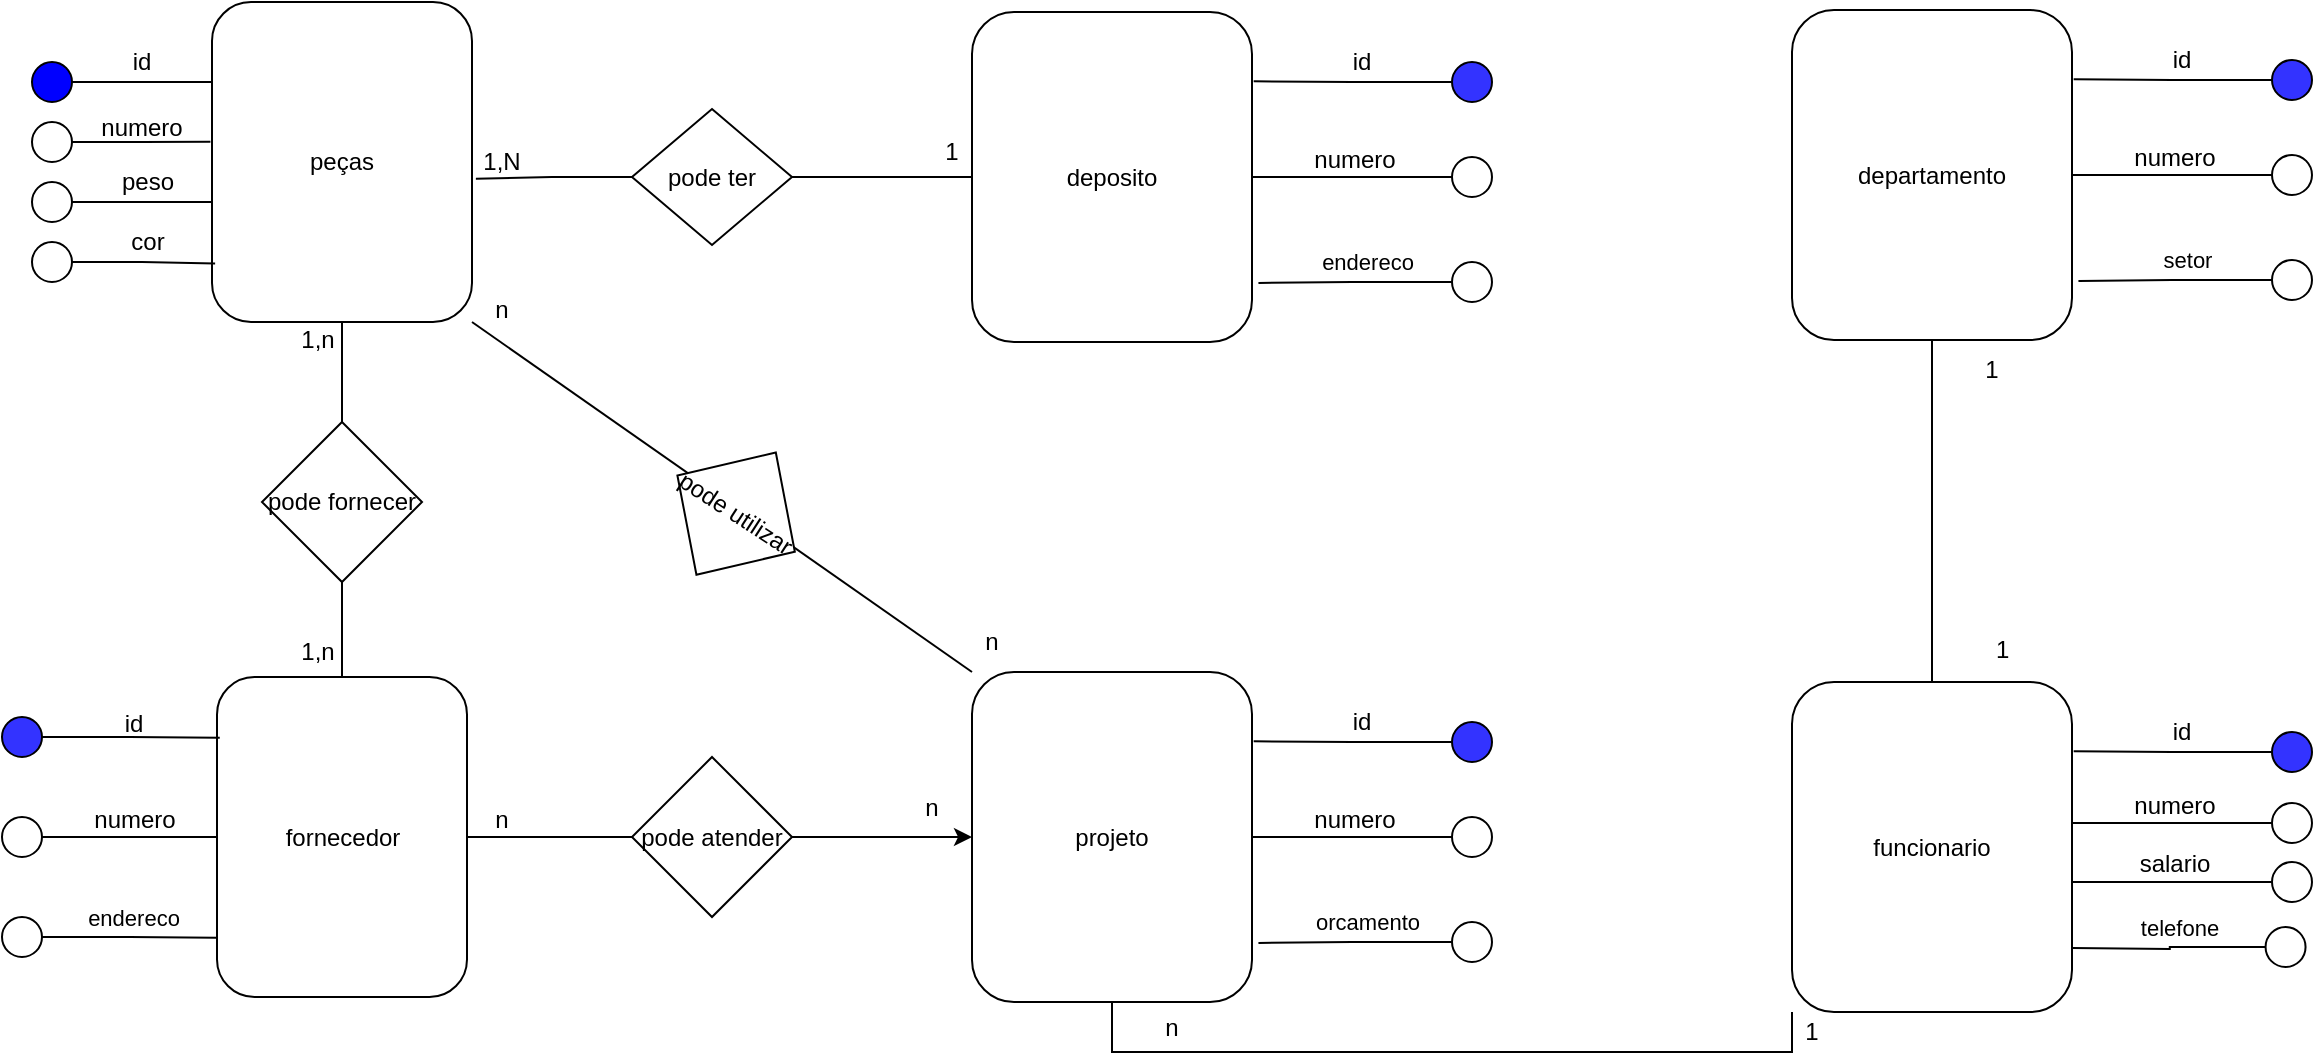 <mxfile version="21.1.0" type="device">
  <diagram name="Página-1" id="4TpOOCcWUKldZOAmbPnH">
    <mxGraphModel dx="1441" dy="786" grid="1" gridSize="10" guides="1" tooltips="1" connect="1" arrows="1" fold="1" page="1" pageScale="1" pageWidth="1169" pageHeight="827" math="0" shadow="0">
      <root>
        <mxCell id="0" />
        <mxCell id="1" parent="0" />
        <mxCell id="gu1ey1fdX_Dlsy2KoiUC-1" value="peças" style="rounded=1;whiteSpace=wrap;html=1;" vertex="1" parent="1">
          <mxGeometry x="210" y="260" width="130" height="160" as="geometry" />
        </mxCell>
        <mxCell id="gu1ey1fdX_Dlsy2KoiUC-6" style="edgeStyle=orthogonalEdgeStyle;rounded=0;orthogonalLoop=1;jettySize=auto;html=1;exitX=1;exitY=0.5;exitDx=0;exitDy=0;entryX=0;entryY=0.25;entryDx=0;entryDy=0;startArrow=none;startFill=0;endArrow=none;endFill=0;" edge="1" parent="1" source="gu1ey1fdX_Dlsy2KoiUC-2" target="gu1ey1fdX_Dlsy2KoiUC-1">
          <mxGeometry relative="1" as="geometry" />
        </mxCell>
        <mxCell id="gu1ey1fdX_Dlsy2KoiUC-2" value="" style="ellipse;whiteSpace=wrap;html=1;aspect=fixed;fillColor=#0000FF;" vertex="1" parent="1">
          <mxGeometry x="120" y="290" width="20" height="20" as="geometry" />
        </mxCell>
        <mxCell id="gu1ey1fdX_Dlsy2KoiUC-7" style="edgeStyle=orthogonalEdgeStyle;rounded=0;orthogonalLoop=1;jettySize=auto;html=1;exitX=1;exitY=0.5;exitDx=0;exitDy=0;entryX=-0.006;entryY=0.437;entryDx=0;entryDy=0;entryPerimeter=0;endArrow=none;endFill=0;" edge="1" parent="1" source="gu1ey1fdX_Dlsy2KoiUC-3" target="gu1ey1fdX_Dlsy2KoiUC-1">
          <mxGeometry relative="1" as="geometry" />
        </mxCell>
        <mxCell id="gu1ey1fdX_Dlsy2KoiUC-3" value="" style="ellipse;whiteSpace=wrap;html=1;aspect=fixed;" vertex="1" parent="1">
          <mxGeometry x="120" y="320" width="20" height="20" as="geometry" />
        </mxCell>
        <mxCell id="gu1ey1fdX_Dlsy2KoiUC-8" style="edgeStyle=orthogonalEdgeStyle;rounded=0;orthogonalLoop=1;jettySize=auto;html=1;exitX=1;exitY=0.5;exitDx=0;exitDy=0;entryX=0;entryY=0.625;entryDx=0;entryDy=0;entryPerimeter=0;endArrow=none;endFill=0;" edge="1" parent="1" source="gu1ey1fdX_Dlsy2KoiUC-4" target="gu1ey1fdX_Dlsy2KoiUC-1">
          <mxGeometry relative="1" as="geometry" />
        </mxCell>
        <mxCell id="gu1ey1fdX_Dlsy2KoiUC-4" value="" style="ellipse;whiteSpace=wrap;html=1;aspect=fixed;" vertex="1" parent="1">
          <mxGeometry x="120" y="350" width="20" height="20" as="geometry" />
        </mxCell>
        <mxCell id="gu1ey1fdX_Dlsy2KoiUC-9" style="edgeStyle=orthogonalEdgeStyle;rounded=0;orthogonalLoop=1;jettySize=auto;html=1;exitX=1;exitY=0.5;exitDx=0;exitDy=0;entryX=0.012;entryY=0.817;entryDx=0;entryDy=0;entryPerimeter=0;endArrow=none;endFill=0;" edge="1" parent="1" source="gu1ey1fdX_Dlsy2KoiUC-5" target="gu1ey1fdX_Dlsy2KoiUC-1">
          <mxGeometry relative="1" as="geometry" />
        </mxCell>
        <mxCell id="gu1ey1fdX_Dlsy2KoiUC-5" value="" style="ellipse;whiteSpace=wrap;html=1;aspect=fixed;" vertex="1" parent="1">
          <mxGeometry x="120" y="380" width="20" height="20" as="geometry" />
        </mxCell>
        <mxCell id="gu1ey1fdX_Dlsy2KoiUC-10" value="id" style="text;html=1;strokeColor=none;fillColor=none;align=center;verticalAlign=middle;whiteSpace=wrap;rounded=0;" vertex="1" parent="1">
          <mxGeometry x="155" y="280" width="40" height="20" as="geometry" />
        </mxCell>
        <mxCell id="gu1ey1fdX_Dlsy2KoiUC-13" value="numero" style="text;html=1;strokeColor=none;fillColor=none;align=center;verticalAlign=middle;whiteSpace=wrap;rounded=0;" vertex="1" parent="1">
          <mxGeometry x="150" y="310" width="50" height="25" as="geometry" />
        </mxCell>
        <mxCell id="gu1ey1fdX_Dlsy2KoiUC-14" value="peso" style="text;html=1;strokeColor=none;fillColor=none;align=center;verticalAlign=middle;whiteSpace=wrap;rounded=0;" vertex="1" parent="1">
          <mxGeometry x="162.5" y="340" width="30" height="20" as="geometry" />
        </mxCell>
        <mxCell id="gu1ey1fdX_Dlsy2KoiUC-15" value="cor" style="text;html=1;strokeColor=none;fillColor=none;align=center;verticalAlign=middle;whiteSpace=wrap;rounded=0;" vertex="1" parent="1">
          <mxGeometry x="162.5" y="370" width="30" height="20" as="geometry" />
        </mxCell>
        <mxCell id="gu1ey1fdX_Dlsy2KoiUC-60" style="edgeStyle=orthogonalEdgeStyle;rounded=0;orthogonalLoop=1;jettySize=auto;html=1;entryX=1;entryY=0.5;entryDx=0;entryDy=0;endArrow=none;endFill=0;" edge="1" parent="1" source="gu1ey1fdX_Dlsy2KoiUC-16" target="gu1ey1fdX_Dlsy2KoiUC-59">
          <mxGeometry relative="1" as="geometry" />
        </mxCell>
        <mxCell id="gu1ey1fdX_Dlsy2KoiUC-16" value="deposito" style="rounded=1;whiteSpace=wrap;html=1;" vertex="1" parent="1">
          <mxGeometry x="590" y="265" width="140" height="165" as="geometry" />
        </mxCell>
        <mxCell id="gu1ey1fdX_Dlsy2KoiUC-40" style="edgeStyle=orthogonalEdgeStyle;rounded=0;orthogonalLoop=1;jettySize=auto;html=1;exitX=0;exitY=0.5;exitDx=0;exitDy=0;entryX=1.006;entryY=0.21;entryDx=0;entryDy=0;entryPerimeter=0;endArrow=none;endFill=0;" edge="1" parent="1" source="gu1ey1fdX_Dlsy2KoiUC-36" target="gu1ey1fdX_Dlsy2KoiUC-16">
          <mxGeometry relative="1" as="geometry" />
        </mxCell>
        <mxCell id="gu1ey1fdX_Dlsy2KoiUC-36" value="" style="ellipse;whiteSpace=wrap;html=1;aspect=fixed;fillColor=#3333FF;" vertex="1" parent="1">
          <mxGeometry x="830" y="290" width="20" height="20" as="geometry" />
        </mxCell>
        <mxCell id="gu1ey1fdX_Dlsy2KoiUC-47" style="edgeStyle=orthogonalEdgeStyle;rounded=0;orthogonalLoop=1;jettySize=auto;html=1;entryX=1;entryY=0.5;entryDx=0;entryDy=0;endArrow=none;endFill=0;" edge="1" parent="1" source="gu1ey1fdX_Dlsy2KoiUC-37" target="gu1ey1fdX_Dlsy2KoiUC-16">
          <mxGeometry relative="1" as="geometry" />
        </mxCell>
        <mxCell id="gu1ey1fdX_Dlsy2KoiUC-37" value="" style="ellipse;whiteSpace=wrap;html=1;aspect=fixed;" vertex="1" parent="1">
          <mxGeometry x="830" y="337.5" width="20" height="20" as="geometry" />
        </mxCell>
        <mxCell id="gu1ey1fdX_Dlsy2KoiUC-55" style="edgeStyle=orthogonalEdgeStyle;rounded=0;orthogonalLoop=1;jettySize=auto;html=1;exitX=0;exitY=0.5;exitDx=0;exitDy=0;entryX=1.023;entryY=0.821;entryDx=0;entryDy=0;entryPerimeter=0;endArrow=none;endFill=0;" edge="1" parent="1" source="gu1ey1fdX_Dlsy2KoiUC-38" target="gu1ey1fdX_Dlsy2KoiUC-16">
          <mxGeometry relative="1" as="geometry" />
        </mxCell>
        <mxCell id="gu1ey1fdX_Dlsy2KoiUC-38" value="" style="ellipse;whiteSpace=wrap;html=1;aspect=fixed;" vertex="1" parent="1">
          <mxGeometry x="830" y="390" width="20" height="20" as="geometry" />
        </mxCell>
        <mxCell id="gu1ey1fdX_Dlsy2KoiUC-46" value="id" style="text;html=1;strokeColor=none;fillColor=none;align=center;verticalAlign=middle;whiteSpace=wrap;rounded=0;" vertex="1" parent="1">
          <mxGeometry x="770" y="282.5" width="30" height="15" as="geometry" />
        </mxCell>
        <mxCell id="gu1ey1fdX_Dlsy2KoiUC-54" value="numero" style="text;html=1;strokeColor=none;fillColor=none;align=center;verticalAlign=middle;whiteSpace=wrap;rounded=0;" vertex="1" parent="1">
          <mxGeometry x="760" y="330" width="42.5" height="17.5" as="geometry" />
        </mxCell>
        <mxCell id="gu1ey1fdX_Dlsy2KoiUC-58" value="endereco" style="text;html=1;strokeColor=none;fillColor=none;align=center;verticalAlign=middle;whiteSpace=wrap;rounded=0;fontSize=11;" vertex="1" parent="1">
          <mxGeometry x="772.5" y="380" width="30" height="20" as="geometry" />
        </mxCell>
        <mxCell id="gu1ey1fdX_Dlsy2KoiUC-61" style="edgeStyle=orthogonalEdgeStyle;rounded=0;orthogonalLoop=1;jettySize=auto;html=1;entryX=1.015;entryY=0.552;entryDx=0;entryDy=0;entryPerimeter=0;endArrow=none;endFill=0;" edge="1" parent="1" source="gu1ey1fdX_Dlsy2KoiUC-59" target="gu1ey1fdX_Dlsy2KoiUC-1">
          <mxGeometry relative="1" as="geometry" />
        </mxCell>
        <mxCell id="gu1ey1fdX_Dlsy2KoiUC-59" value="pode ter" style="rhombus;whiteSpace=wrap;html=1;" vertex="1" parent="1">
          <mxGeometry x="420" y="313.5" width="80" height="68" as="geometry" />
        </mxCell>
        <mxCell id="gu1ey1fdX_Dlsy2KoiUC-62" value="1" style="text;html=1;strokeColor=none;fillColor=none;align=center;verticalAlign=middle;whiteSpace=wrap;rounded=0;" vertex="1" parent="1">
          <mxGeometry x="570" y="323" width="20" height="24" as="geometry" />
        </mxCell>
        <mxCell id="gu1ey1fdX_Dlsy2KoiUC-63" value="1,N" style="text;html=1;strokeColor=none;fillColor=none;align=center;verticalAlign=middle;whiteSpace=wrap;rounded=0;" vertex="1" parent="1">
          <mxGeometry x="340" y="333" width="30" height="14" as="geometry" />
        </mxCell>
        <mxCell id="gu1ey1fdX_Dlsy2KoiUC-90" style="edgeStyle=orthogonalEdgeStyle;rounded=0;orthogonalLoop=1;jettySize=auto;html=1;entryX=0.5;entryY=1;entryDx=0;entryDy=0;endArrow=none;endFill=0;" edge="1" parent="1" source="gu1ey1fdX_Dlsy2KoiUC-64" target="gu1ey1fdX_Dlsy2KoiUC-81">
          <mxGeometry relative="1" as="geometry" />
        </mxCell>
        <mxCell id="gu1ey1fdX_Dlsy2KoiUC-104" style="edgeStyle=orthogonalEdgeStyle;rounded=0;orthogonalLoop=1;jettySize=auto;html=1;exitX=1;exitY=0.5;exitDx=0;exitDy=0;entryX=0;entryY=0.5;entryDx=0;entryDy=0;endArrow=none;endFill=0;" edge="1" parent="1" source="gu1ey1fdX_Dlsy2KoiUC-64" target="gu1ey1fdX_Dlsy2KoiUC-103">
          <mxGeometry relative="1" as="geometry" />
        </mxCell>
        <mxCell id="gu1ey1fdX_Dlsy2KoiUC-64" value="fornecedor" style="rounded=1;whiteSpace=wrap;html=1;" vertex="1" parent="1">
          <mxGeometry x="212.5" y="597.5" width="125" height="160" as="geometry" />
        </mxCell>
        <mxCell id="gu1ey1fdX_Dlsy2KoiUC-77" style="edgeStyle=orthogonalEdgeStyle;rounded=0;orthogonalLoop=1;jettySize=auto;html=1;exitX=1;exitY=0.5;exitDx=0;exitDy=0;entryX=0.011;entryY=0.19;entryDx=0;entryDy=0;entryPerimeter=0;endArrow=none;endFill=0;" edge="1" parent="1" source="gu1ey1fdX_Dlsy2KoiUC-71" target="gu1ey1fdX_Dlsy2KoiUC-64">
          <mxGeometry relative="1" as="geometry" />
        </mxCell>
        <mxCell id="gu1ey1fdX_Dlsy2KoiUC-71" value="" style="ellipse;whiteSpace=wrap;html=1;aspect=fixed;fillColor=#3333FF;" vertex="1" parent="1">
          <mxGeometry x="105" y="617.5" width="20" height="20" as="geometry" />
        </mxCell>
        <mxCell id="gu1ey1fdX_Dlsy2KoiUC-78" style="edgeStyle=orthogonalEdgeStyle;rounded=0;orthogonalLoop=1;jettySize=auto;html=1;entryX=0;entryY=0.5;entryDx=0;entryDy=0;endArrow=none;endFill=0;" edge="1" parent="1" source="gu1ey1fdX_Dlsy2KoiUC-72" target="gu1ey1fdX_Dlsy2KoiUC-64">
          <mxGeometry relative="1" as="geometry">
            <mxPoint x="115.5" y="678" as="sourcePoint" />
          </mxGeometry>
        </mxCell>
        <mxCell id="gu1ey1fdX_Dlsy2KoiUC-80" style="edgeStyle=orthogonalEdgeStyle;rounded=0;orthogonalLoop=1;jettySize=auto;html=1;exitX=1;exitY=0.5;exitDx=0;exitDy=0;entryX=-0.002;entryY=0.815;entryDx=0;entryDy=0;entryPerimeter=0;endArrow=none;endFill=0;" edge="1" parent="1" source="gu1ey1fdX_Dlsy2KoiUC-73" target="gu1ey1fdX_Dlsy2KoiUC-64">
          <mxGeometry relative="1" as="geometry" />
        </mxCell>
        <mxCell id="gu1ey1fdX_Dlsy2KoiUC-73" value="" style="ellipse;whiteSpace=wrap;html=1;aspect=fixed;" vertex="1" parent="1">
          <mxGeometry x="105" y="717.5" width="20" height="20" as="geometry" />
        </mxCell>
        <mxCell id="gu1ey1fdX_Dlsy2KoiUC-74" value="id" style="text;html=1;strokeColor=none;fillColor=none;align=center;verticalAlign=middle;whiteSpace=wrap;rounded=0;" vertex="1" parent="1">
          <mxGeometry x="156.25" y="613" width="30" height="15" as="geometry" />
        </mxCell>
        <mxCell id="gu1ey1fdX_Dlsy2KoiUC-75" value="numero" style="text;html=1;strokeColor=none;fillColor=none;align=center;verticalAlign=middle;whiteSpace=wrap;rounded=0;" vertex="1" parent="1">
          <mxGeometry x="150" y="660" width="42.5" height="17.5" as="geometry" />
        </mxCell>
        <mxCell id="gu1ey1fdX_Dlsy2KoiUC-76" value="endereco" style="text;html=1;strokeColor=none;fillColor=none;align=center;verticalAlign=middle;whiteSpace=wrap;rounded=0;fontSize=11;" vertex="1" parent="1">
          <mxGeometry x="156.25" y="707.5" width="30" height="20" as="geometry" />
        </mxCell>
        <mxCell id="gu1ey1fdX_Dlsy2KoiUC-72" value="" style="ellipse;whiteSpace=wrap;html=1;aspect=fixed;" vertex="1" parent="1">
          <mxGeometry x="105" y="667.5" width="20" height="20" as="geometry" />
        </mxCell>
        <mxCell id="gu1ey1fdX_Dlsy2KoiUC-89" style="edgeStyle=orthogonalEdgeStyle;rounded=0;orthogonalLoop=1;jettySize=auto;html=1;entryX=0.5;entryY=1;entryDx=0;entryDy=0;endArrow=none;endFill=0;" edge="1" parent="1" source="gu1ey1fdX_Dlsy2KoiUC-81" target="gu1ey1fdX_Dlsy2KoiUC-1">
          <mxGeometry relative="1" as="geometry" />
        </mxCell>
        <mxCell id="gu1ey1fdX_Dlsy2KoiUC-81" value="pode fornecer" style="rhombus;whiteSpace=wrap;html=1;" vertex="1" parent="1">
          <mxGeometry x="235" y="470" width="80" height="80" as="geometry" />
        </mxCell>
        <mxCell id="gu1ey1fdX_Dlsy2KoiUC-91" value="1,n" style="text;html=1;strokeColor=none;fillColor=none;align=center;verticalAlign=middle;whiteSpace=wrap;rounded=0;" vertex="1" parent="1">
          <mxGeometry x="232.5" y="570" width="60" height="30" as="geometry" />
        </mxCell>
        <mxCell id="gu1ey1fdX_Dlsy2KoiUC-92" value="1,n" style="text;html=1;strokeColor=none;fillColor=none;align=center;verticalAlign=middle;whiteSpace=wrap;rounded=0;" vertex="1" parent="1">
          <mxGeometry x="232.5" y="414" width="60" height="30" as="geometry" />
        </mxCell>
        <mxCell id="gu1ey1fdX_Dlsy2KoiUC-93" value="projeto" style="rounded=1;whiteSpace=wrap;html=1;" vertex="1" parent="1">
          <mxGeometry x="590" y="595" width="140" height="165" as="geometry" />
        </mxCell>
        <mxCell id="gu1ey1fdX_Dlsy2KoiUC-94" style="edgeStyle=orthogonalEdgeStyle;rounded=0;orthogonalLoop=1;jettySize=auto;html=1;exitX=0;exitY=0.5;exitDx=0;exitDy=0;entryX=1.006;entryY=0.21;entryDx=0;entryDy=0;entryPerimeter=0;endArrow=none;endFill=0;" edge="1" parent="1" source="gu1ey1fdX_Dlsy2KoiUC-95" target="gu1ey1fdX_Dlsy2KoiUC-93">
          <mxGeometry relative="1" as="geometry" />
        </mxCell>
        <mxCell id="gu1ey1fdX_Dlsy2KoiUC-95" value="" style="ellipse;whiteSpace=wrap;html=1;aspect=fixed;fillColor=#3333FF;" vertex="1" parent="1">
          <mxGeometry x="830" y="620" width="20" height="20" as="geometry" />
        </mxCell>
        <mxCell id="gu1ey1fdX_Dlsy2KoiUC-96" style="edgeStyle=orthogonalEdgeStyle;rounded=0;orthogonalLoop=1;jettySize=auto;html=1;entryX=1;entryY=0.5;entryDx=0;entryDy=0;endArrow=none;endFill=0;" edge="1" parent="1" source="gu1ey1fdX_Dlsy2KoiUC-97" target="gu1ey1fdX_Dlsy2KoiUC-93">
          <mxGeometry relative="1" as="geometry" />
        </mxCell>
        <mxCell id="gu1ey1fdX_Dlsy2KoiUC-97" value="" style="ellipse;whiteSpace=wrap;html=1;aspect=fixed;" vertex="1" parent="1">
          <mxGeometry x="830" y="667.5" width="20" height="20" as="geometry" />
        </mxCell>
        <mxCell id="gu1ey1fdX_Dlsy2KoiUC-98" style="edgeStyle=orthogonalEdgeStyle;rounded=0;orthogonalLoop=1;jettySize=auto;html=1;exitX=0;exitY=0.5;exitDx=0;exitDy=0;entryX=1.023;entryY=0.821;entryDx=0;entryDy=0;entryPerimeter=0;endArrow=none;endFill=0;" edge="1" parent="1" source="gu1ey1fdX_Dlsy2KoiUC-99" target="gu1ey1fdX_Dlsy2KoiUC-93">
          <mxGeometry relative="1" as="geometry" />
        </mxCell>
        <mxCell id="gu1ey1fdX_Dlsy2KoiUC-99" value="" style="ellipse;whiteSpace=wrap;html=1;aspect=fixed;" vertex="1" parent="1">
          <mxGeometry x="830" y="720" width="20" height="20" as="geometry" />
        </mxCell>
        <mxCell id="gu1ey1fdX_Dlsy2KoiUC-100" value="id" style="text;html=1;strokeColor=none;fillColor=none;align=center;verticalAlign=middle;whiteSpace=wrap;rounded=0;" vertex="1" parent="1">
          <mxGeometry x="770" y="612.5" width="30" height="15" as="geometry" />
        </mxCell>
        <mxCell id="gu1ey1fdX_Dlsy2KoiUC-101" value="numero" style="text;html=1;strokeColor=none;fillColor=none;align=center;verticalAlign=middle;whiteSpace=wrap;rounded=0;" vertex="1" parent="1">
          <mxGeometry x="760" y="660" width="42.5" height="17.5" as="geometry" />
        </mxCell>
        <mxCell id="gu1ey1fdX_Dlsy2KoiUC-102" value="orcamento" style="text;html=1;strokeColor=none;fillColor=none;align=center;verticalAlign=middle;whiteSpace=wrap;rounded=0;fontSize=11;" vertex="1" parent="1">
          <mxGeometry x="772.5" y="710" width="30" height="20" as="geometry" />
        </mxCell>
        <mxCell id="gu1ey1fdX_Dlsy2KoiUC-105" style="edgeStyle=orthogonalEdgeStyle;rounded=0;orthogonalLoop=1;jettySize=auto;html=1;exitX=1;exitY=0.5;exitDx=0;exitDy=0;entryX=0;entryY=0.5;entryDx=0;entryDy=0;" edge="1" parent="1" source="gu1ey1fdX_Dlsy2KoiUC-103" target="gu1ey1fdX_Dlsy2KoiUC-93">
          <mxGeometry relative="1" as="geometry" />
        </mxCell>
        <mxCell id="gu1ey1fdX_Dlsy2KoiUC-103" value="pode atender" style="rhombus;whiteSpace=wrap;html=1;" vertex="1" parent="1">
          <mxGeometry x="420" y="637.5" width="80" height="80" as="geometry" />
        </mxCell>
        <mxCell id="gu1ey1fdX_Dlsy2KoiUC-106" value="n" style="text;html=1;strokeColor=none;fillColor=none;align=center;verticalAlign=middle;whiteSpace=wrap;rounded=0;" vertex="1" parent="1">
          <mxGeometry x="325" y="654" width="60" height="30" as="geometry" />
        </mxCell>
        <mxCell id="gu1ey1fdX_Dlsy2KoiUC-107" value="n" style="text;html=1;strokeColor=none;fillColor=none;align=center;verticalAlign=middle;whiteSpace=wrap;rounded=0;" vertex="1" parent="1">
          <mxGeometry x="540" y="648" width="60" height="30" as="geometry" />
        </mxCell>
        <mxCell id="gu1ey1fdX_Dlsy2KoiUC-109" value="" style="endArrow=none;html=1;rounded=0;exitX=0;exitY=0;exitDx=0;exitDy=0;entryX=1;entryY=1;entryDx=0;entryDy=0;" edge="1" parent="1" source="gu1ey1fdX_Dlsy2KoiUC-93" target="gu1ey1fdX_Dlsy2KoiUC-1">
          <mxGeometry width="50" height="50" relative="1" as="geometry">
            <mxPoint x="460" y="510" as="sourcePoint" />
            <mxPoint x="510" y="460" as="targetPoint" />
          </mxGeometry>
        </mxCell>
        <mxCell id="gu1ey1fdX_Dlsy2KoiUC-110" value="pode utilizar" style="rhombus;whiteSpace=wrap;html=1;rotation=33;" vertex="1" parent="1">
          <mxGeometry x="437.06" y="479.36" width="70" height="72.87" as="geometry" />
        </mxCell>
        <mxCell id="gu1ey1fdX_Dlsy2KoiUC-111" value="n" style="text;html=1;strokeColor=none;fillColor=none;align=center;verticalAlign=middle;whiteSpace=wrap;rounded=0;" vertex="1" parent="1">
          <mxGeometry x="325" y="399" width="60" height="30" as="geometry" />
        </mxCell>
        <mxCell id="gu1ey1fdX_Dlsy2KoiUC-112" value="n" style="text;html=1;strokeColor=none;fillColor=none;align=center;verticalAlign=middle;whiteSpace=wrap;rounded=0;" vertex="1" parent="1">
          <mxGeometry x="570" y="565" width="60" height="30" as="geometry" />
        </mxCell>
        <mxCell id="gu1ey1fdX_Dlsy2KoiUC-135" style="edgeStyle=orthogonalEdgeStyle;rounded=0;orthogonalLoop=1;jettySize=auto;html=1;exitX=0;exitY=1;exitDx=0;exitDy=0;entryX=0.5;entryY=1;entryDx=0;entryDy=0;endArrow=none;endFill=0;" edge="1" parent="1" source="gu1ey1fdX_Dlsy2KoiUC-122" target="gu1ey1fdX_Dlsy2KoiUC-93">
          <mxGeometry relative="1" as="geometry" />
        </mxCell>
        <mxCell id="gu1ey1fdX_Dlsy2KoiUC-148" style="edgeStyle=orthogonalEdgeStyle;rounded=0;orthogonalLoop=1;jettySize=auto;html=1;exitX=0.5;exitY=0;exitDx=0;exitDy=0;entryX=0.5;entryY=1;entryDx=0;entryDy=0;endArrow=none;endFill=0;" edge="1" parent="1" source="gu1ey1fdX_Dlsy2KoiUC-122" target="gu1ey1fdX_Dlsy2KoiUC-138">
          <mxGeometry relative="1" as="geometry" />
        </mxCell>
        <mxCell id="gu1ey1fdX_Dlsy2KoiUC-122" value="funcionario" style="rounded=1;whiteSpace=wrap;html=1;" vertex="1" parent="1">
          <mxGeometry x="1000" y="600" width="140" height="165" as="geometry" />
        </mxCell>
        <mxCell id="gu1ey1fdX_Dlsy2KoiUC-123" style="edgeStyle=orthogonalEdgeStyle;rounded=0;orthogonalLoop=1;jettySize=auto;html=1;exitX=0;exitY=0.5;exitDx=0;exitDy=0;entryX=1.006;entryY=0.21;entryDx=0;entryDy=0;entryPerimeter=0;endArrow=none;endFill=0;" edge="1" parent="1" source="gu1ey1fdX_Dlsy2KoiUC-124" target="gu1ey1fdX_Dlsy2KoiUC-122">
          <mxGeometry relative="1" as="geometry" />
        </mxCell>
        <mxCell id="gu1ey1fdX_Dlsy2KoiUC-124" value="" style="ellipse;whiteSpace=wrap;html=1;aspect=fixed;fillColor=#3333FF;" vertex="1" parent="1">
          <mxGeometry x="1240" y="625" width="20" height="20" as="geometry" />
        </mxCell>
        <mxCell id="gu1ey1fdX_Dlsy2KoiUC-125" style="edgeStyle=orthogonalEdgeStyle;rounded=0;orthogonalLoop=1;jettySize=auto;html=1;entryX=1;entryY=0.5;entryDx=0;entryDy=0;endArrow=none;endFill=0;" edge="1" parent="1" source="gu1ey1fdX_Dlsy2KoiUC-126">
          <mxGeometry relative="1" as="geometry">
            <mxPoint x="1140" y="670.5" as="targetPoint" />
          </mxGeometry>
        </mxCell>
        <mxCell id="gu1ey1fdX_Dlsy2KoiUC-126" value="" style="ellipse;whiteSpace=wrap;html=1;aspect=fixed;" vertex="1" parent="1">
          <mxGeometry x="1240" y="660.5" width="20" height="20" as="geometry" />
        </mxCell>
        <mxCell id="gu1ey1fdX_Dlsy2KoiUC-127" style="edgeStyle=orthogonalEdgeStyle;rounded=0;orthogonalLoop=1;jettySize=auto;html=1;exitX=0;exitY=0.5;exitDx=0;exitDy=0;entryX=1.023;entryY=0.821;entryDx=0;entryDy=0;entryPerimeter=0;endArrow=none;endFill=0;" edge="1" parent="1" source="gu1ey1fdX_Dlsy2KoiUC-128">
          <mxGeometry relative="1" as="geometry">
            <mxPoint x="1140.0" y="732.965" as="targetPoint" />
          </mxGeometry>
        </mxCell>
        <mxCell id="gu1ey1fdX_Dlsy2KoiUC-128" value="" style="ellipse;whiteSpace=wrap;html=1;aspect=fixed;" vertex="1" parent="1">
          <mxGeometry x="1236.78" y="722.5" width="20" height="20" as="geometry" />
        </mxCell>
        <mxCell id="gu1ey1fdX_Dlsy2KoiUC-129" value="id" style="text;html=1;strokeColor=none;fillColor=none;align=center;verticalAlign=middle;whiteSpace=wrap;rounded=0;" vertex="1" parent="1">
          <mxGeometry x="1180" y="617.5" width="30" height="15" as="geometry" />
        </mxCell>
        <mxCell id="gu1ey1fdX_Dlsy2KoiUC-130" value="numero" style="text;html=1;strokeColor=none;fillColor=none;align=center;verticalAlign=middle;whiteSpace=wrap;rounded=0;" vertex="1" parent="1">
          <mxGeometry x="1170" y="653" width="42.5" height="17.5" as="geometry" />
        </mxCell>
        <mxCell id="gu1ey1fdX_Dlsy2KoiUC-131" value="telefone" style="text;html=1;strokeColor=none;fillColor=none;align=center;verticalAlign=middle;whiteSpace=wrap;rounded=0;fontSize=11;" vertex="1" parent="1">
          <mxGeometry x="1179.28" y="712.5" width="30" height="20" as="geometry" />
        </mxCell>
        <mxCell id="gu1ey1fdX_Dlsy2KoiUC-132" style="edgeStyle=orthogonalEdgeStyle;rounded=0;orthogonalLoop=1;jettySize=auto;html=1;entryX=1;entryY=0.5;entryDx=0;entryDy=0;endArrow=none;endFill=0;" edge="1" parent="1" source="gu1ey1fdX_Dlsy2KoiUC-133">
          <mxGeometry relative="1" as="geometry">
            <mxPoint x="1140" y="700" as="targetPoint" />
          </mxGeometry>
        </mxCell>
        <mxCell id="gu1ey1fdX_Dlsy2KoiUC-133" value="" style="ellipse;whiteSpace=wrap;html=1;aspect=fixed;" vertex="1" parent="1">
          <mxGeometry x="1240" y="690" width="20" height="20" as="geometry" />
        </mxCell>
        <mxCell id="gu1ey1fdX_Dlsy2KoiUC-134" value="salario" style="text;html=1;strokeColor=none;fillColor=none;align=center;verticalAlign=middle;whiteSpace=wrap;rounded=0;" vertex="1" parent="1">
          <mxGeometry x="1170" y="682.5" width="42.5" height="17.5" as="geometry" />
        </mxCell>
        <mxCell id="gu1ey1fdX_Dlsy2KoiUC-136" value="1" style="text;html=1;strokeColor=none;fillColor=none;align=center;verticalAlign=middle;whiteSpace=wrap;rounded=0;" vertex="1" parent="1">
          <mxGeometry x="980" y="760" width="60" height="30" as="geometry" />
        </mxCell>
        <mxCell id="gu1ey1fdX_Dlsy2KoiUC-137" value="n" style="text;html=1;strokeColor=none;fillColor=none;align=center;verticalAlign=middle;whiteSpace=wrap;rounded=0;" vertex="1" parent="1">
          <mxGeometry x="660" y="758" width="60" height="30" as="geometry" />
        </mxCell>
        <mxCell id="gu1ey1fdX_Dlsy2KoiUC-138" value="departamento" style="rounded=1;whiteSpace=wrap;html=1;" vertex="1" parent="1">
          <mxGeometry x="1000" y="264" width="140" height="165" as="geometry" />
        </mxCell>
        <mxCell id="gu1ey1fdX_Dlsy2KoiUC-139" style="edgeStyle=orthogonalEdgeStyle;rounded=0;orthogonalLoop=1;jettySize=auto;html=1;exitX=0;exitY=0.5;exitDx=0;exitDy=0;entryX=1.006;entryY=0.21;entryDx=0;entryDy=0;entryPerimeter=0;endArrow=none;endFill=0;" edge="1" parent="1" source="gu1ey1fdX_Dlsy2KoiUC-140" target="gu1ey1fdX_Dlsy2KoiUC-138">
          <mxGeometry relative="1" as="geometry" />
        </mxCell>
        <mxCell id="gu1ey1fdX_Dlsy2KoiUC-140" value="" style="ellipse;whiteSpace=wrap;html=1;aspect=fixed;fillColor=#3333FF;" vertex="1" parent="1">
          <mxGeometry x="1240" y="289" width="20" height="20" as="geometry" />
        </mxCell>
        <mxCell id="gu1ey1fdX_Dlsy2KoiUC-141" style="edgeStyle=orthogonalEdgeStyle;rounded=0;orthogonalLoop=1;jettySize=auto;html=1;entryX=1;entryY=0.5;entryDx=0;entryDy=0;endArrow=none;endFill=0;" edge="1" parent="1" source="gu1ey1fdX_Dlsy2KoiUC-142" target="gu1ey1fdX_Dlsy2KoiUC-138">
          <mxGeometry relative="1" as="geometry" />
        </mxCell>
        <mxCell id="gu1ey1fdX_Dlsy2KoiUC-142" value="" style="ellipse;whiteSpace=wrap;html=1;aspect=fixed;" vertex="1" parent="1">
          <mxGeometry x="1240" y="336.5" width="20" height="20" as="geometry" />
        </mxCell>
        <mxCell id="gu1ey1fdX_Dlsy2KoiUC-143" style="edgeStyle=orthogonalEdgeStyle;rounded=0;orthogonalLoop=1;jettySize=auto;html=1;exitX=0;exitY=0.5;exitDx=0;exitDy=0;entryX=1.023;entryY=0.821;entryDx=0;entryDy=0;entryPerimeter=0;endArrow=none;endFill=0;" edge="1" parent="1" source="gu1ey1fdX_Dlsy2KoiUC-144" target="gu1ey1fdX_Dlsy2KoiUC-138">
          <mxGeometry relative="1" as="geometry" />
        </mxCell>
        <mxCell id="gu1ey1fdX_Dlsy2KoiUC-144" value="" style="ellipse;whiteSpace=wrap;html=1;aspect=fixed;" vertex="1" parent="1">
          <mxGeometry x="1240" y="389" width="20" height="20" as="geometry" />
        </mxCell>
        <mxCell id="gu1ey1fdX_Dlsy2KoiUC-145" value="id" style="text;html=1;strokeColor=none;fillColor=none;align=center;verticalAlign=middle;whiteSpace=wrap;rounded=0;" vertex="1" parent="1">
          <mxGeometry x="1180" y="281.5" width="30" height="15" as="geometry" />
        </mxCell>
        <mxCell id="gu1ey1fdX_Dlsy2KoiUC-146" value="numero" style="text;html=1;strokeColor=none;fillColor=none;align=center;verticalAlign=middle;whiteSpace=wrap;rounded=0;" vertex="1" parent="1">
          <mxGeometry x="1170" y="329" width="42.5" height="17.5" as="geometry" />
        </mxCell>
        <mxCell id="gu1ey1fdX_Dlsy2KoiUC-147" value="setor" style="text;html=1;strokeColor=none;fillColor=none;align=center;verticalAlign=middle;whiteSpace=wrap;rounded=0;fontSize=11;" vertex="1" parent="1">
          <mxGeometry x="1182.5" y="379" width="30" height="20" as="geometry" />
        </mxCell>
        <mxCell id="gu1ey1fdX_Dlsy2KoiUC-149" value="1" style="text;html=1;strokeColor=none;fillColor=none;align=center;verticalAlign=middle;whiteSpace=wrap;rounded=0;" vertex="1" parent="1">
          <mxGeometry x="1070" y="429" width="60" height="30" as="geometry" />
        </mxCell>
        <mxCell id="gu1ey1fdX_Dlsy2KoiUC-150" value="1" style="text;whiteSpace=wrap;html=1;" vertex="1" parent="1">
          <mxGeometry x="1100" y="570" width="40" height="40" as="geometry" />
        </mxCell>
      </root>
    </mxGraphModel>
  </diagram>
</mxfile>
